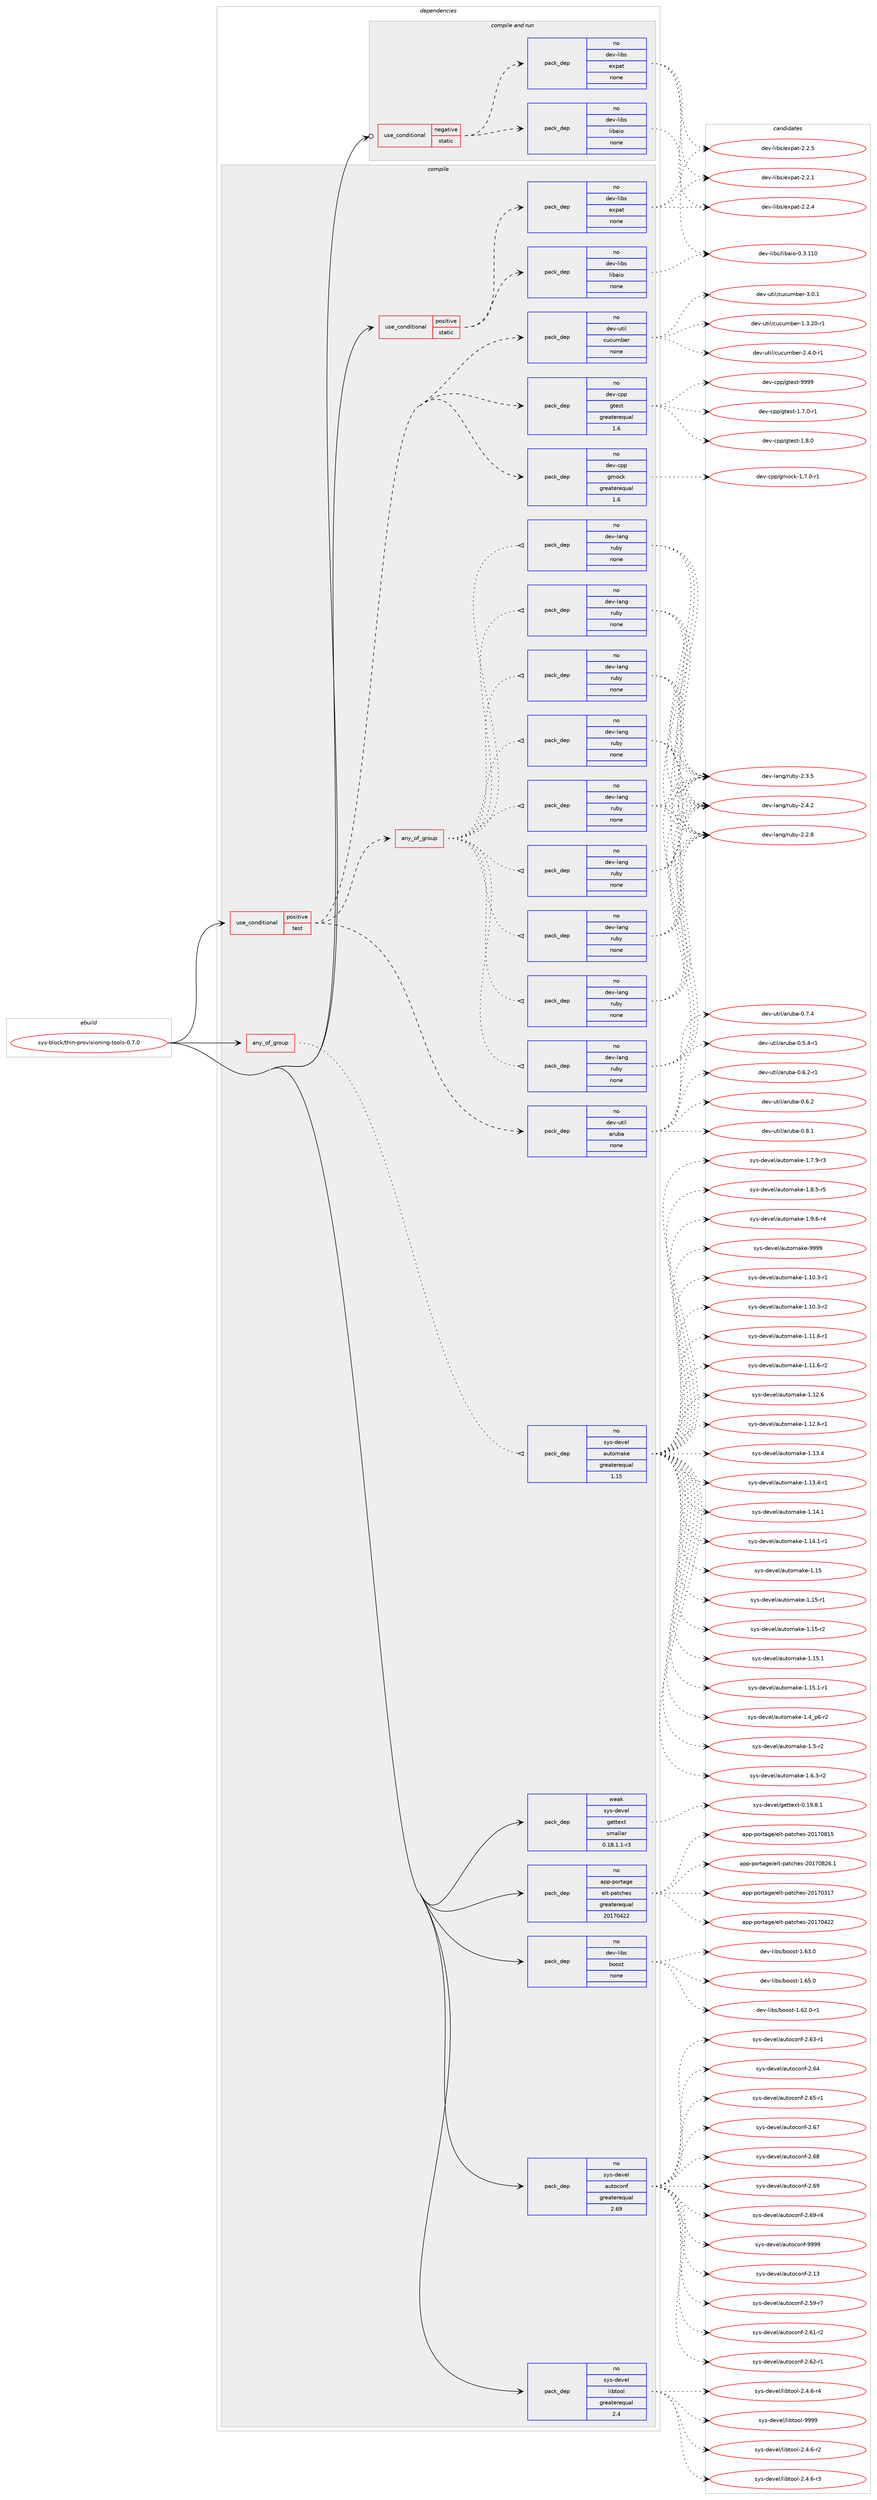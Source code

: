 digraph prolog {

# *************
# Graph options
# *************

newrank=true;
concentrate=true;
compound=true;
graph [rankdir=LR,fontname=Helvetica,fontsize=10,ranksep=1.5];#, ranksep=2.5, nodesep=0.2];
edge  [arrowhead=vee];
node  [fontname=Helvetica,fontsize=10];

# **********
# The ebuild
# **********

subgraph cluster_leftcol {
color=gray;
rank=same;
label=<<i>ebuild</i>>;
id [label="sys-block/thin-provisioning-tools-0.7.0", color=red, width=4, href="../sys-block/thin-provisioning-tools-0.7.0.svg"];
}

# ****************
# The dependencies
# ****************

subgraph cluster_midcol {
color=gray;
label=<<i>dependencies</i>>;
subgraph cluster_compile {
fillcolor="#eeeeee";
style=filled;
label=<<i>compile</i>>;
subgraph any8036 {
dependency476871 [label=<<TABLE BORDER="0" CELLBORDER="1" CELLSPACING="0" CELLPADDING="4"><TR><TD CELLPADDING="10">any_of_group</TD></TR></TABLE>>, shape=none, color=red];subgraph pack353736 {
dependency476872 [label=<<TABLE BORDER="0" CELLBORDER="1" CELLSPACING="0" CELLPADDING="4" WIDTH="220"><TR><TD ROWSPAN="6" CELLPADDING="30">pack_dep</TD></TR><TR><TD WIDTH="110">no</TD></TR><TR><TD>sys-devel</TD></TR><TR><TD>automake</TD></TR><TR><TD>greaterequal</TD></TR><TR><TD>1.15</TD></TR></TABLE>>, shape=none, color=blue];
}
dependency476871:e -> dependency476872:w [weight=20,style="dotted",arrowhead="oinv"];
}
id:e -> dependency476871:w [weight=20,style="solid",arrowhead="vee"];
subgraph cond114824 {
dependency476873 [label=<<TABLE BORDER="0" CELLBORDER="1" CELLSPACING="0" CELLPADDING="4"><TR><TD ROWSPAN="3" CELLPADDING="10">use_conditional</TD></TR><TR><TD>positive</TD></TR><TR><TD>static</TD></TR></TABLE>>, shape=none, color=red];
subgraph pack353737 {
dependency476874 [label=<<TABLE BORDER="0" CELLBORDER="1" CELLSPACING="0" CELLPADDING="4" WIDTH="220"><TR><TD ROWSPAN="6" CELLPADDING="30">pack_dep</TD></TR><TR><TD WIDTH="110">no</TD></TR><TR><TD>dev-libs</TD></TR><TR><TD>expat</TD></TR><TR><TD>none</TD></TR><TR><TD></TD></TR></TABLE>>, shape=none, color=blue];
}
dependency476873:e -> dependency476874:w [weight=20,style="dashed",arrowhead="vee"];
subgraph pack353738 {
dependency476875 [label=<<TABLE BORDER="0" CELLBORDER="1" CELLSPACING="0" CELLPADDING="4" WIDTH="220"><TR><TD ROWSPAN="6" CELLPADDING="30">pack_dep</TD></TR><TR><TD WIDTH="110">no</TD></TR><TR><TD>dev-libs</TD></TR><TR><TD>libaio</TD></TR><TR><TD>none</TD></TR><TR><TD></TD></TR></TABLE>>, shape=none, color=blue];
}
dependency476873:e -> dependency476875:w [weight=20,style="dashed",arrowhead="vee"];
}
id:e -> dependency476873:w [weight=20,style="solid",arrowhead="vee"];
subgraph cond114825 {
dependency476876 [label=<<TABLE BORDER="0" CELLBORDER="1" CELLSPACING="0" CELLPADDING="4"><TR><TD ROWSPAN="3" CELLPADDING="10">use_conditional</TD></TR><TR><TD>positive</TD></TR><TR><TD>test</TD></TR></TABLE>>, shape=none, color=red];
subgraph any8037 {
dependency476877 [label=<<TABLE BORDER="0" CELLBORDER="1" CELLSPACING="0" CELLPADDING="4"><TR><TD CELLPADDING="10">any_of_group</TD></TR></TABLE>>, shape=none, color=red];subgraph pack353739 {
dependency476878 [label=<<TABLE BORDER="0" CELLBORDER="1" CELLSPACING="0" CELLPADDING="4" WIDTH="220"><TR><TD ROWSPAN="6" CELLPADDING="30">pack_dep</TD></TR><TR><TD WIDTH="110">no</TD></TR><TR><TD>dev-lang</TD></TR><TR><TD>ruby</TD></TR><TR><TD>none</TD></TR><TR><TD></TD></TR></TABLE>>, shape=none, color=blue];
}
dependency476877:e -> dependency476878:w [weight=20,style="dotted",arrowhead="oinv"];
subgraph pack353740 {
dependency476879 [label=<<TABLE BORDER="0" CELLBORDER="1" CELLSPACING="0" CELLPADDING="4" WIDTH="220"><TR><TD ROWSPAN="6" CELLPADDING="30">pack_dep</TD></TR><TR><TD WIDTH="110">no</TD></TR><TR><TD>dev-lang</TD></TR><TR><TD>ruby</TD></TR><TR><TD>none</TD></TR><TR><TD></TD></TR></TABLE>>, shape=none, color=blue];
}
dependency476877:e -> dependency476879:w [weight=20,style="dotted",arrowhead="oinv"];
subgraph pack353741 {
dependency476880 [label=<<TABLE BORDER="0" CELLBORDER="1" CELLSPACING="0" CELLPADDING="4" WIDTH="220"><TR><TD ROWSPAN="6" CELLPADDING="30">pack_dep</TD></TR><TR><TD WIDTH="110">no</TD></TR><TR><TD>dev-lang</TD></TR><TR><TD>ruby</TD></TR><TR><TD>none</TD></TR><TR><TD></TD></TR></TABLE>>, shape=none, color=blue];
}
dependency476877:e -> dependency476880:w [weight=20,style="dotted",arrowhead="oinv"];
subgraph pack353742 {
dependency476881 [label=<<TABLE BORDER="0" CELLBORDER="1" CELLSPACING="0" CELLPADDING="4" WIDTH="220"><TR><TD ROWSPAN="6" CELLPADDING="30">pack_dep</TD></TR><TR><TD WIDTH="110">no</TD></TR><TR><TD>dev-lang</TD></TR><TR><TD>ruby</TD></TR><TR><TD>none</TD></TR><TR><TD></TD></TR></TABLE>>, shape=none, color=blue];
}
dependency476877:e -> dependency476881:w [weight=20,style="dotted",arrowhead="oinv"];
subgraph pack353743 {
dependency476882 [label=<<TABLE BORDER="0" CELLBORDER="1" CELLSPACING="0" CELLPADDING="4" WIDTH="220"><TR><TD ROWSPAN="6" CELLPADDING="30">pack_dep</TD></TR><TR><TD WIDTH="110">no</TD></TR><TR><TD>dev-lang</TD></TR><TR><TD>ruby</TD></TR><TR><TD>none</TD></TR><TR><TD></TD></TR></TABLE>>, shape=none, color=blue];
}
dependency476877:e -> dependency476882:w [weight=20,style="dotted",arrowhead="oinv"];
subgraph pack353744 {
dependency476883 [label=<<TABLE BORDER="0" CELLBORDER="1" CELLSPACING="0" CELLPADDING="4" WIDTH="220"><TR><TD ROWSPAN="6" CELLPADDING="30">pack_dep</TD></TR><TR><TD WIDTH="110">no</TD></TR><TR><TD>dev-lang</TD></TR><TR><TD>ruby</TD></TR><TR><TD>none</TD></TR><TR><TD></TD></TR></TABLE>>, shape=none, color=blue];
}
dependency476877:e -> dependency476883:w [weight=20,style="dotted",arrowhead="oinv"];
subgraph pack353745 {
dependency476884 [label=<<TABLE BORDER="0" CELLBORDER="1" CELLSPACING="0" CELLPADDING="4" WIDTH="220"><TR><TD ROWSPAN="6" CELLPADDING="30">pack_dep</TD></TR><TR><TD WIDTH="110">no</TD></TR><TR><TD>dev-lang</TD></TR><TR><TD>ruby</TD></TR><TR><TD>none</TD></TR><TR><TD></TD></TR></TABLE>>, shape=none, color=blue];
}
dependency476877:e -> dependency476884:w [weight=20,style="dotted",arrowhead="oinv"];
subgraph pack353746 {
dependency476885 [label=<<TABLE BORDER="0" CELLBORDER="1" CELLSPACING="0" CELLPADDING="4" WIDTH="220"><TR><TD ROWSPAN="6" CELLPADDING="30">pack_dep</TD></TR><TR><TD WIDTH="110">no</TD></TR><TR><TD>dev-lang</TD></TR><TR><TD>ruby</TD></TR><TR><TD>none</TD></TR><TR><TD></TD></TR></TABLE>>, shape=none, color=blue];
}
dependency476877:e -> dependency476885:w [weight=20,style="dotted",arrowhead="oinv"];
subgraph pack353747 {
dependency476886 [label=<<TABLE BORDER="0" CELLBORDER="1" CELLSPACING="0" CELLPADDING="4" WIDTH="220"><TR><TD ROWSPAN="6" CELLPADDING="30">pack_dep</TD></TR><TR><TD WIDTH="110">no</TD></TR><TR><TD>dev-lang</TD></TR><TR><TD>ruby</TD></TR><TR><TD>none</TD></TR><TR><TD></TD></TR></TABLE>>, shape=none, color=blue];
}
dependency476877:e -> dependency476886:w [weight=20,style="dotted",arrowhead="oinv"];
}
dependency476876:e -> dependency476877:w [weight=20,style="dashed",arrowhead="vee"];
subgraph pack353748 {
dependency476887 [label=<<TABLE BORDER="0" CELLBORDER="1" CELLSPACING="0" CELLPADDING="4" WIDTH="220"><TR><TD ROWSPAN="6" CELLPADDING="30">pack_dep</TD></TR><TR><TD WIDTH="110">no</TD></TR><TR><TD>dev-cpp</TD></TR><TR><TD>gmock</TD></TR><TR><TD>greaterequal</TD></TR><TR><TD>1.6</TD></TR></TABLE>>, shape=none, color=blue];
}
dependency476876:e -> dependency476887:w [weight=20,style="dashed",arrowhead="vee"];
subgraph pack353749 {
dependency476888 [label=<<TABLE BORDER="0" CELLBORDER="1" CELLSPACING="0" CELLPADDING="4" WIDTH="220"><TR><TD ROWSPAN="6" CELLPADDING="30">pack_dep</TD></TR><TR><TD WIDTH="110">no</TD></TR><TR><TD>dev-cpp</TD></TR><TR><TD>gtest</TD></TR><TR><TD>greaterequal</TD></TR><TR><TD>1.6</TD></TR></TABLE>>, shape=none, color=blue];
}
dependency476876:e -> dependency476888:w [weight=20,style="dashed",arrowhead="vee"];
subgraph pack353750 {
dependency476889 [label=<<TABLE BORDER="0" CELLBORDER="1" CELLSPACING="0" CELLPADDING="4" WIDTH="220"><TR><TD ROWSPAN="6" CELLPADDING="30">pack_dep</TD></TR><TR><TD WIDTH="110">no</TD></TR><TR><TD>dev-util</TD></TR><TR><TD>cucumber</TD></TR><TR><TD>none</TD></TR><TR><TD></TD></TR></TABLE>>, shape=none, color=blue];
}
dependency476876:e -> dependency476889:w [weight=20,style="dashed",arrowhead="vee"];
subgraph pack353751 {
dependency476890 [label=<<TABLE BORDER="0" CELLBORDER="1" CELLSPACING="0" CELLPADDING="4" WIDTH="220"><TR><TD ROWSPAN="6" CELLPADDING="30">pack_dep</TD></TR><TR><TD WIDTH="110">no</TD></TR><TR><TD>dev-util</TD></TR><TR><TD>aruba</TD></TR><TR><TD>none</TD></TR><TR><TD></TD></TR></TABLE>>, shape=none, color=blue];
}
dependency476876:e -> dependency476890:w [weight=20,style="dashed",arrowhead="vee"];
}
id:e -> dependency476876:w [weight=20,style="solid",arrowhead="vee"];
subgraph pack353752 {
dependency476891 [label=<<TABLE BORDER="0" CELLBORDER="1" CELLSPACING="0" CELLPADDING="4" WIDTH="220"><TR><TD ROWSPAN="6" CELLPADDING="30">pack_dep</TD></TR><TR><TD WIDTH="110">no</TD></TR><TR><TD>app-portage</TD></TR><TR><TD>elt-patches</TD></TR><TR><TD>greaterequal</TD></TR><TR><TD>20170422</TD></TR></TABLE>>, shape=none, color=blue];
}
id:e -> dependency476891:w [weight=20,style="solid",arrowhead="vee"];
subgraph pack353753 {
dependency476892 [label=<<TABLE BORDER="0" CELLBORDER="1" CELLSPACING="0" CELLPADDING="4" WIDTH="220"><TR><TD ROWSPAN="6" CELLPADDING="30">pack_dep</TD></TR><TR><TD WIDTH="110">no</TD></TR><TR><TD>dev-libs</TD></TR><TR><TD>boost</TD></TR><TR><TD>none</TD></TR><TR><TD></TD></TR></TABLE>>, shape=none, color=blue];
}
id:e -> dependency476892:w [weight=20,style="solid",arrowhead="vee"];
subgraph pack353754 {
dependency476893 [label=<<TABLE BORDER="0" CELLBORDER="1" CELLSPACING="0" CELLPADDING="4" WIDTH="220"><TR><TD ROWSPAN="6" CELLPADDING="30">pack_dep</TD></TR><TR><TD WIDTH="110">no</TD></TR><TR><TD>sys-devel</TD></TR><TR><TD>autoconf</TD></TR><TR><TD>greaterequal</TD></TR><TR><TD>2.69</TD></TR></TABLE>>, shape=none, color=blue];
}
id:e -> dependency476893:w [weight=20,style="solid",arrowhead="vee"];
subgraph pack353755 {
dependency476894 [label=<<TABLE BORDER="0" CELLBORDER="1" CELLSPACING="0" CELLPADDING="4" WIDTH="220"><TR><TD ROWSPAN="6" CELLPADDING="30">pack_dep</TD></TR><TR><TD WIDTH="110">no</TD></TR><TR><TD>sys-devel</TD></TR><TR><TD>libtool</TD></TR><TR><TD>greaterequal</TD></TR><TR><TD>2.4</TD></TR></TABLE>>, shape=none, color=blue];
}
id:e -> dependency476894:w [weight=20,style="solid",arrowhead="vee"];
subgraph pack353756 {
dependency476895 [label=<<TABLE BORDER="0" CELLBORDER="1" CELLSPACING="0" CELLPADDING="4" WIDTH="220"><TR><TD ROWSPAN="6" CELLPADDING="30">pack_dep</TD></TR><TR><TD WIDTH="110">weak</TD></TR><TR><TD>sys-devel</TD></TR><TR><TD>gettext</TD></TR><TR><TD>smaller</TD></TR><TR><TD>0.18.1.1-r3</TD></TR></TABLE>>, shape=none, color=blue];
}
id:e -> dependency476895:w [weight=20,style="solid",arrowhead="vee"];
}
subgraph cluster_compileandrun {
fillcolor="#eeeeee";
style=filled;
label=<<i>compile and run</i>>;
subgraph cond114826 {
dependency476896 [label=<<TABLE BORDER="0" CELLBORDER="1" CELLSPACING="0" CELLPADDING="4"><TR><TD ROWSPAN="3" CELLPADDING="10">use_conditional</TD></TR><TR><TD>negative</TD></TR><TR><TD>static</TD></TR></TABLE>>, shape=none, color=red];
subgraph pack353757 {
dependency476897 [label=<<TABLE BORDER="0" CELLBORDER="1" CELLSPACING="0" CELLPADDING="4" WIDTH="220"><TR><TD ROWSPAN="6" CELLPADDING="30">pack_dep</TD></TR><TR><TD WIDTH="110">no</TD></TR><TR><TD>dev-libs</TD></TR><TR><TD>expat</TD></TR><TR><TD>none</TD></TR><TR><TD></TD></TR></TABLE>>, shape=none, color=blue];
}
dependency476896:e -> dependency476897:w [weight=20,style="dashed",arrowhead="vee"];
subgraph pack353758 {
dependency476898 [label=<<TABLE BORDER="0" CELLBORDER="1" CELLSPACING="0" CELLPADDING="4" WIDTH="220"><TR><TD ROWSPAN="6" CELLPADDING="30">pack_dep</TD></TR><TR><TD WIDTH="110">no</TD></TR><TR><TD>dev-libs</TD></TR><TR><TD>libaio</TD></TR><TR><TD>none</TD></TR><TR><TD></TD></TR></TABLE>>, shape=none, color=blue];
}
dependency476896:e -> dependency476898:w [weight=20,style="dashed",arrowhead="vee"];
}
id:e -> dependency476896:w [weight=20,style="solid",arrowhead="odotvee"];
}
subgraph cluster_run {
fillcolor="#eeeeee";
style=filled;
label=<<i>run</i>>;
}
}

# **************
# The candidates
# **************

subgraph cluster_choices {
rank=same;
color=gray;
label=<<i>candidates</i>>;

subgraph choice353736 {
color=black;
nodesep=1;
choice11512111545100101118101108479711711611110997107101454946494846514511449 [label="sys-devel/automake-1.10.3-r1", color=red, width=4,href="../sys-devel/automake-1.10.3-r1.svg"];
choice11512111545100101118101108479711711611110997107101454946494846514511450 [label="sys-devel/automake-1.10.3-r2", color=red, width=4,href="../sys-devel/automake-1.10.3-r2.svg"];
choice11512111545100101118101108479711711611110997107101454946494946544511449 [label="sys-devel/automake-1.11.6-r1", color=red, width=4,href="../sys-devel/automake-1.11.6-r1.svg"];
choice11512111545100101118101108479711711611110997107101454946494946544511450 [label="sys-devel/automake-1.11.6-r2", color=red, width=4,href="../sys-devel/automake-1.11.6-r2.svg"];
choice1151211154510010111810110847971171161111099710710145494649504654 [label="sys-devel/automake-1.12.6", color=red, width=4,href="../sys-devel/automake-1.12.6.svg"];
choice11512111545100101118101108479711711611110997107101454946495046544511449 [label="sys-devel/automake-1.12.6-r1", color=red, width=4,href="../sys-devel/automake-1.12.6-r1.svg"];
choice1151211154510010111810110847971171161111099710710145494649514652 [label="sys-devel/automake-1.13.4", color=red, width=4,href="../sys-devel/automake-1.13.4.svg"];
choice11512111545100101118101108479711711611110997107101454946495146524511449 [label="sys-devel/automake-1.13.4-r1", color=red, width=4,href="../sys-devel/automake-1.13.4-r1.svg"];
choice1151211154510010111810110847971171161111099710710145494649524649 [label="sys-devel/automake-1.14.1", color=red, width=4,href="../sys-devel/automake-1.14.1.svg"];
choice11512111545100101118101108479711711611110997107101454946495246494511449 [label="sys-devel/automake-1.14.1-r1", color=red, width=4,href="../sys-devel/automake-1.14.1-r1.svg"];
choice115121115451001011181011084797117116111109971071014549464953 [label="sys-devel/automake-1.15", color=red, width=4,href="../sys-devel/automake-1.15.svg"];
choice1151211154510010111810110847971171161111099710710145494649534511449 [label="sys-devel/automake-1.15-r1", color=red, width=4,href="../sys-devel/automake-1.15-r1.svg"];
choice1151211154510010111810110847971171161111099710710145494649534511450 [label="sys-devel/automake-1.15-r2", color=red, width=4,href="../sys-devel/automake-1.15-r2.svg"];
choice1151211154510010111810110847971171161111099710710145494649534649 [label="sys-devel/automake-1.15.1", color=red, width=4,href="../sys-devel/automake-1.15.1.svg"];
choice11512111545100101118101108479711711611110997107101454946495346494511449 [label="sys-devel/automake-1.15.1-r1", color=red, width=4,href="../sys-devel/automake-1.15.1-r1.svg"];
choice115121115451001011181011084797117116111109971071014549465295112544511450 [label="sys-devel/automake-1.4_p6-r2", color=red, width=4,href="../sys-devel/automake-1.4_p6-r2.svg"];
choice11512111545100101118101108479711711611110997107101454946534511450 [label="sys-devel/automake-1.5-r2", color=red, width=4,href="../sys-devel/automake-1.5-r2.svg"];
choice115121115451001011181011084797117116111109971071014549465446514511450 [label="sys-devel/automake-1.6.3-r2", color=red, width=4,href="../sys-devel/automake-1.6.3-r2.svg"];
choice115121115451001011181011084797117116111109971071014549465546574511451 [label="sys-devel/automake-1.7.9-r3", color=red, width=4,href="../sys-devel/automake-1.7.9-r3.svg"];
choice115121115451001011181011084797117116111109971071014549465646534511453 [label="sys-devel/automake-1.8.5-r5", color=red, width=4,href="../sys-devel/automake-1.8.5-r5.svg"];
choice115121115451001011181011084797117116111109971071014549465746544511452 [label="sys-devel/automake-1.9.6-r4", color=red, width=4,href="../sys-devel/automake-1.9.6-r4.svg"];
choice115121115451001011181011084797117116111109971071014557575757 [label="sys-devel/automake-9999", color=red, width=4,href="../sys-devel/automake-9999.svg"];
dependency476872:e -> choice11512111545100101118101108479711711611110997107101454946494846514511449:w [style=dotted,weight="100"];
dependency476872:e -> choice11512111545100101118101108479711711611110997107101454946494846514511450:w [style=dotted,weight="100"];
dependency476872:e -> choice11512111545100101118101108479711711611110997107101454946494946544511449:w [style=dotted,weight="100"];
dependency476872:e -> choice11512111545100101118101108479711711611110997107101454946494946544511450:w [style=dotted,weight="100"];
dependency476872:e -> choice1151211154510010111810110847971171161111099710710145494649504654:w [style=dotted,weight="100"];
dependency476872:e -> choice11512111545100101118101108479711711611110997107101454946495046544511449:w [style=dotted,weight="100"];
dependency476872:e -> choice1151211154510010111810110847971171161111099710710145494649514652:w [style=dotted,weight="100"];
dependency476872:e -> choice11512111545100101118101108479711711611110997107101454946495146524511449:w [style=dotted,weight="100"];
dependency476872:e -> choice1151211154510010111810110847971171161111099710710145494649524649:w [style=dotted,weight="100"];
dependency476872:e -> choice11512111545100101118101108479711711611110997107101454946495246494511449:w [style=dotted,weight="100"];
dependency476872:e -> choice115121115451001011181011084797117116111109971071014549464953:w [style=dotted,weight="100"];
dependency476872:e -> choice1151211154510010111810110847971171161111099710710145494649534511449:w [style=dotted,weight="100"];
dependency476872:e -> choice1151211154510010111810110847971171161111099710710145494649534511450:w [style=dotted,weight="100"];
dependency476872:e -> choice1151211154510010111810110847971171161111099710710145494649534649:w [style=dotted,weight="100"];
dependency476872:e -> choice11512111545100101118101108479711711611110997107101454946495346494511449:w [style=dotted,weight="100"];
dependency476872:e -> choice115121115451001011181011084797117116111109971071014549465295112544511450:w [style=dotted,weight="100"];
dependency476872:e -> choice11512111545100101118101108479711711611110997107101454946534511450:w [style=dotted,weight="100"];
dependency476872:e -> choice115121115451001011181011084797117116111109971071014549465446514511450:w [style=dotted,weight="100"];
dependency476872:e -> choice115121115451001011181011084797117116111109971071014549465546574511451:w [style=dotted,weight="100"];
dependency476872:e -> choice115121115451001011181011084797117116111109971071014549465646534511453:w [style=dotted,weight="100"];
dependency476872:e -> choice115121115451001011181011084797117116111109971071014549465746544511452:w [style=dotted,weight="100"];
dependency476872:e -> choice115121115451001011181011084797117116111109971071014557575757:w [style=dotted,weight="100"];
}
subgraph choice353737 {
color=black;
nodesep=1;
choice10010111845108105981154710112011297116455046504649 [label="dev-libs/expat-2.2.1", color=red, width=4,href="../dev-libs/expat-2.2.1.svg"];
choice10010111845108105981154710112011297116455046504652 [label="dev-libs/expat-2.2.4", color=red, width=4,href="../dev-libs/expat-2.2.4.svg"];
choice10010111845108105981154710112011297116455046504653 [label="dev-libs/expat-2.2.5", color=red, width=4,href="../dev-libs/expat-2.2.5.svg"];
dependency476874:e -> choice10010111845108105981154710112011297116455046504649:w [style=dotted,weight="100"];
dependency476874:e -> choice10010111845108105981154710112011297116455046504652:w [style=dotted,weight="100"];
dependency476874:e -> choice10010111845108105981154710112011297116455046504653:w [style=dotted,weight="100"];
}
subgraph choice353738 {
color=black;
nodesep=1;
choice10010111845108105981154710810598971051114548465146494948 [label="dev-libs/libaio-0.3.110", color=red, width=4,href="../dev-libs/libaio-0.3.110.svg"];
dependency476875:e -> choice10010111845108105981154710810598971051114548465146494948:w [style=dotted,weight="100"];
}
subgraph choice353739 {
color=black;
nodesep=1;
choice10010111845108971101034711411798121455046504656 [label="dev-lang/ruby-2.2.8", color=red, width=4,href="../dev-lang/ruby-2.2.8.svg"];
choice10010111845108971101034711411798121455046514653 [label="dev-lang/ruby-2.3.5", color=red, width=4,href="../dev-lang/ruby-2.3.5.svg"];
choice10010111845108971101034711411798121455046524650 [label="dev-lang/ruby-2.4.2", color=red, width=4,href="../dev-lang/ruby-2.4.2.svg"];
dependency476878:e -> choice10010111845108971101034711411798121455046504656:w [style=dotted,weight="100"];
dependency476878:e -> choice10010111845108971101034711411798121455046514653:w [style=dotted,weight="100"];
dependency476878:e -> choice10010111845108971101034711411798121455046524650:w [style=dotted,weight="100"];
}
subgraph choice353740 {
color=black;
nodesep=1;
choice10010111845108971101034711411798121455046504656 [label="dev-lang/ruby-2.2.8", color=red, width=4,href="../dev-lang/ruby-2.2.8.svg"];
choice10010111845108971101034711411798121455046514653 [label="dev-lang/ruby-2.3.5", color=red, width=4,href="../dev-lang/ruby-2.3.5.svg"];
choice10010111845108971101034711411798121455046524650 [label="dev-lang/ruby-2.4.2", color=red, width=4,href="../dev-lang/ruby-2.4.2.svg"];
dependency476879:e -> choice10010111845108971101034711411798121455046504656:w [style=dotted,weight="100"];
dependency476879:e -> choice10010111845108971101034711411798121455046514653:w [style=dotted,weight="100"];
dependency476879:e -> choice10010111845108971101034711411798121455046524650:w [style=dotted,weight="100"];
}
subgraph choice353741 {
color=black;
nodesep=1;
choice10010111845108971101034711411798121455046504656 [label="dev-lang/ruby-2.2.8", color=red, width=4,href="../dev-lang/ruby-2.2.8.svg"];
choice10010111845108971101034711411798121455046514653 [label="dev-lang/ruby-2.3.5", color=red, width=4,href="../dev-lang/ruby-2.3.5.svg"];
choice10010111845108971101034711411798121455046524650 [label="dev-lang/ruby-2.4.2", color=red, width=4,href="../dev-lang/ruby-2.4.2.svg"];
dependency476880:e -> choice10010111845108971101034711411798121455046504656:w [style=dotted,weight="100"];
dependency476880:e -> choice10010111845108971101034711411798121455046514653:w [style=dotted,weight="100"];
dependency476880:e -> choice10010111845108971101034711411798121455046524650:w [style=dotted,weight="100"];
}
subgraph choice353742 {
color=black;
nodesep=1;
choice10010111845108971101034711411798121455046504656 [label="dev-lang/ruby-2.2.8", color=red, width=4,href="../dev-lang/ruby-2.2.8.svg"];
choice10010111845108971101034711411798121455046514653 [label="dev-lang/ruby-2.3.5", color=red, width=4,href="../dev-lang/ruby-2.3.5.svg"];
choice10010111845108971101034711411798121455046524650 [label="dev-lang/ruby-2.4.2", color=red, width=4,href="../dev-lang/ruby-2.4.2.svg"];
dependency476881:e -> choice10010111845108971101034711411798121455046504656:w [style=dotted,weight="100"];
dependency476881:e -> choice10010111845108971101034711411798121455046514653:w [style=dotted,weight="100"];
dependency476881:e -> choice10010111845108971101034711411798121455046524650:w [style=dotted,weight="100"];
}
subgraph choice353743 {
color=black;
nodesep=1;
choice10010111845108971101034711411798121455046504656 [label="dev-lang/ruby-2.2.8", color=red, width=4,href="../dev-lang/ruby-2.2.8.svg"];
choice10010111845108971101034711411798121455046514653 [label="dev-lang/ruby-2.3.5", color=red, width=4,href="../dev-lang/ruby-2.3.5.svg"];
choice10010111845108971101034711411798121455046524650 [label="dev-lang/ruby-2.4.2", color=red, width=4,href="../dev-lang/ruby-2.4.2.svg"];
dependency476882:e -> choice10010111845108971101034711411798121455046504656:w [style=dotted,weight="100"];
dependency476882:e -> choice10010111845108971101034711411798121455046514653:w [style=dotted,weight="100"];
dependency476882:e -> choice10010111845108971101034711411798121455046524650:w [style=dotted,weight="100"];
}
subgraph choice353744 {
color=black;
nodesep=1;
choice10010111845108971101034711411798121455046504656 [label="dev-lang/ruby-2.2.8", color=red, width=4,href="../dev-lang/ruby-2.2.8.svg"];
choice10010111845108971101034711411798121455046514653 [label="dev-lang/ruby-2.3.5", color=red, width=4,href="../dev-lang/ruby-2.3.5.svg"];
choice10010111845108971101034711411798121455046524650 [label="dev-lang/ruby-2.4.2", color=red, width=4,href="../dev-lang/ruby-2.4.2.svg"];
dependency476883:e -> choice10010111845108971101034711411798121455046504656:w [style=dotted,weight="100"];
dependency476883:e -> choice10010111845108971101034711411798121455046514653:w [style=dotted,weight="100"];
dependency476883:e -> choice10010111845108971101034711411798121455046524650:w [style=dotted,weight="100"];
}
subgraph choice353745 {
color=black;
nodesep=1;
choice10010111845108971101034711411798121455046504656 [label="dev-lang/ruby-2.2.8", color=red, width=4,href="../dev-lang/ruby-2.2.8.svg"];
choice10010111845108971101034711411798121455046514653 [label="dev-lang/ruby-2.3.5", color=red, width=4,href="../dev-lang/ruby-2.3.5.svg"];
choice10010111845108971101034711411798121455046524650 [label="dev-lang/ruby-2.4.2", color=red, width=4,href="../dev-lang/ruby-2.4.2.svg"];
dependency476884:e -> choice10010111845108971101034711411798121455046504656:w [style=dotted,weight="100"];
dependency476884:e -> choice10010111845108971101034711411798121455046514653:w [style=dotted,weight="100"];
dependency476884:e -> choice10010111845108971101034711411798121455046524650:w [style=dotted,weight="100"];
}
subgraph choice353746 {
color=black;
nodesep=1;
choice10010111845108971101034711411798121455046504656 [label="dev-lang/ruby-2.2.8", color=red, width=4,href="../dev-lang/ruby-2.2.8.svg"];
choice10010111845108971101034711411798121455046514653 [label="dev-lang/ruby-2.3.5", color=red, width=4,href="../dev-lang/ruby-2.3.5.svg"];
choice10010111845108971101034711411798121455046524650 [label="dev-lang/ruby-2.4.2", color=red, width=4,href="../dev-lang/ruby-2.4.2.svg"];
dependency476885:e -> choice10010111845108971101034711411798121455046504656:w [style=dotted,weight="100"];
dependency476885:e -> choice10010111845108971101034711411798121455046514653:w [style=dotted,weight="100"];
dependency476885:e -> choice10010111845108971101034711411798121455046524650:w [style=dotted,weight="100"];
}
subgraph choice353747 {
color=black;
nodesep=1;
choice10010111845108971101034711411798121455046504656 [label="dev-lang/ruby-2.2.8", color=red, width=4,href="../dev-lang/ruby-2.2.8.svg"];
choice10010111845108971101034711411798121455046514653 [label="dev-lang/ruby-2.3.5", color=red, width=4,href="../dev-lang/ruby-2.3.5.svg"];
choice10010111845108971101034711411798121455046524650 [label="dev-lang/ruby-2.4.2", color=red, width=4,href="../dev-lang/ruby-2.4.2.svg"];
dependency476886:e -> choice10010111845108971101034711411798121455046504656:w [style=dotted,weight="100"];
dependency476886:e -> choice10010111845108971101034711411798121455046514653:w [style=dotted,weight="100"];
dependency476886:e -> choice10010111845108971101034711411798121455046524650:w [style=dotted,weight="100"];
}
subgraph choice353748 {
color=black;
nodesep=1;
choice100101118459911211247103109111991074549465546484511449 [label="dev-cpp/gmock-1.7.0-r1", color=red, width=4,href="../dev-cpp/gmock-1.7.0-r1.svg"];
dependency476887:e -> choice100101118459911211247103109111991074549465546484511449:w [style=dotted,weight="100"];
}
subgraph choice353749 {
color=black;
nodesep=1;
choice1001011184599112112471031161011151164549465546484511449 [label="dev-cpp/gtest-1.7.0-r1", color=red, width=4,href="../dev-cpp/gtest-1.7.0-r1.svg"];
choice100101118459911211247103116101115116454946564648 [label="dev-cpp/gtest-1.8.0", color=red, width=4,href="../dev-cpp/gtest-1.8.0.svg"];
choice1001011184599112112471031161011151164557575757 [label="dev-cpp/gtest-9999", color=red, width=4,href="../dev-cpp/gtest-9999.svg"];
dependency476888:e -> choice1001011184599112112471031161011151164549465546484511449:w [style=dotted,weight="100"];
dependency476888:e -> choice100101118459911211247103116101115116454946564648:w [style=dotted,weight="100"];
dependency476888:e -> choice1001011184599112112471031161011151164557575757:w [style=dotted,weight="100"];
}
subgraph choice353750 {
color=black;
nodesep=1;
choice1001011184511711610510847991179911710998101114454946514650484511449 [label="dev-util/cucumber-1.3.20-r1", color=red, width=4,href="../dev-util/cucumber-1.3.20-r1.svg"];
choice10010111845117116105108479911799117109981011144550465246484511449 [label="dev-util/cucumber-2.4.0-r1", color=red, width=4,href="../dev-util/cucumber-2.4.0-r1.svg"];
choice1001011184511711610510847991179911710998101114455146484649 [label="dev-util/cucumber-3.0.1", color=red, width=4,href="../dev-util/cucumber-3.0.1.svg"];
dependency476889:e -> choice1001011184511711610510847991179911710998101114454946514650484511449:w [style=dotted,weight="100"];
dependency476889:e -> choice10010111845117116105108479911799117109981011144550465246484511449:w [style=dotted,weight="100"];
dependency476889:e -> choice1001011184511711610510847991179911710998101114455146484649:w [style=dotted,weight="100"];
}
subgraph choice353751 {
color=black;
nodesep=1;
choice10010111845117116105108479711411798974548465346524511449 [label="dev-util/aruba-0.5.4-r1", color=red, width=4,href="../dev-util/aruba-0.5.4-r1.svg"];
choice1001011184511711610510847971141179897454846544650 [label="dev-util/aruba-0.6.2", color=red, width=4,href="../dev-util/aruba-0.6.2.svg"];
choice10010111845117116105108479711411798974548465446504511449 [label="dev-util/aruba-0.6.2-r1", color=red, width=4,href="../dev-util/aruba-0.6.2-r1.svg"];
choice1001011184511711610510847971141179897454846554652 [label="dev-util/aruba-0.7.4", color=red, width=4,href="../dev-util/aruba-0.7.4.svg"];
choice1001011184511711610510847971141179897454846564649 [label="dev-util/aruba-0.8.1", color=red, width=4,href="../dev-util/aruba-0.8.1.svg"];
dependency476890:e -> choice10010111845117116105108479711411798974548465346524511449:w [style=dotted,weight="100"];
dependency476890:e -> choice1001011184511711610510847971141179897454846544650:w [style=dotted,weight="100"];
dependency476890:e -> choice10010111845117116105108479711411798974548465446504511449:w [style=dotted,weight="100"];
dependency476890:e -> choice1001011184511711610510847971141179897454846554652:w [style=dotted,weight="100"];
dependency476890:e -> choice1001011184511711610510847971141179897454846564649:w [style=dotted,weight="100"];
}
subgraph choice353752 {
color=black;
nodesep=1;
choice97112112451121111141169710310147101108116451129711699104101115455048495548514955 [label="app-portage/elt-patches-20170317", color=red, width=4,href="../app-portage/elt-patches-20170317.svg"];
choice97112112451121111141169710310147101108116451129711699104101115455048495548525050 [label="app-portage/elt-patches-20170422", color=red, width=4,href="../app-portage/elt-patches-20170422.svg"];
choice97112112451121111141169710310147101108116451129711699104101115455048495548564953 [label="app-portage/elt-patches-20170815", color=red, width=4,href="../app-portage/elt-patches-20170815.svg"];
choice971121124511211111411697103101471011081164511297116991041011154550484955485650544649 [label="app-portage/elt-patches-20170826.1", color=red, width=4,href="../app-portage/elt-patches-20170826.1.svg"];
dependency476891:e -> choice97112112451121111141169710310147101108116451129711699104101115455048495548514955:w [style=dotted,weight="100"];
dependency476891:e -> choice97112112451121111141169710310147101108116451129711699104101115455048495548525050:w [style=dotted,weight="100"];
dependency476891:e -> choice97112112451121111141169710310147101108116451129711699104101115455048495548564953:w [style=dotted,weight="100"];
dependency476891:e -> choice971121124511211111411697103101471011081164511297116991041011154550484955485650544649:w [style=dotted,weight="100"];
}
subgraph choice353753 {
color=black;
nodesep=1;
choice10010111845108105981154798111111115116454946545046484511449 [label="dev-libs/boost-1.62.0-r1", color=red, width=4,href="../dev-libs/boost-1.62.0-r1.svg"];
choice1001011184510810598115479811111111511645494654514648 [label="dev-libs/boost-1.63.0", color=red, width=4,href="../dev-libs/boost-1.63.0.svg"];
choice1001011184510810598115479811111111511645494654534648 [label="dev-libs/boost-1.65.0", color=red, width=4,href="../dev-libs/boost-1.65.0.svg"];
dependency476892:e -> choice10010111845108105981154798111111115116454946545046484511449:w [style=dotted,weight="100"];
dependency476892:e -> choice1001011184510810598115479811111111511645494654514648:w [style=dotted,weight="100"];
dependency476892:e -> choice1001011184510810598115479811111111511645494654534648:w [style=dotted,weight="100"];
}
subgraph choice353754 {
color=black;
nodesep=1;
choice115121115451001011181011084797117116111991111101024550464951 [label="sys-devel/autoconf-2.13", color=red, width=4,href="../sys-devel/autoconf-2.13.svg"];
choice1151211154510010111810110847971171161119911111010245504653574511455 [label="sys-devel/autoconf-2.59-r7", color=red, width=4,href="../sys-devel/autoconf-2.59-r7.svg"];
choice1151211154510010111810110847971171161119911111010245504654494511450 [label="sys-devel/autoconf-2.61-r2", color=red, width=4,href="../sys-devel/autoconf-2.61-r2.svg"];
choice1151211154510010111810110847971171161119911111010245504654504511449 [label="sys-devel/autoconf-2.62-r1", color=red, width=4,href="../sys-devel/autoconf-2.62-r1.svg"];
choice1151211154510010111810110847971171161119911111010245504654514511449 [label="sys-devel/autoconf-2.63-r1", color=red, width=4,href="../sys-devel/autoconf-2.63-r1.svg"];
choice115121115451001011181011084797117116111991111101024550465452 [label="sys-devel/autoconf-2.64", color=red, width=4,href="../sys-devel/autoconf-2.64.svg"];
choice1151211154510010111810110847971171161119911111010245504654534511449 [label="sys-devel/autoconf-2.65-r1", color=red, width=4,href="../sys-devel/autoconf-2.65-r1.svg"];
choice115121115451001011181011084797117116111991111101024550465455 [label="sys-devel/autoconf-2.67", color=red, width=4,href="../sys-devel/autoconf-2.67.svg"];
choice115121115451001011181011084797117116111991111101024550465456 [label="sys-devel/autoconf-2.68", color=red, width=4,href="../sys-devel/autoconf-2.68.svg"];
choice115121115451001011181011084797117116111991111101024550465457 [label="sys-devel/autoconf-2.69", color=red, width=4,href="../sys-devel/autoconf-2.69.svg"];
choice1151211154510010111810110847971171161119911111010245504654574511452 [label="sys-devel/autoconf-2.69-r4", color=red, width=4,href="../sys-devel/autoconf-2.69-r4.svg"];
choice115121115451001011181011084797117116111991111101024557575757 [label="sys-devel/autoconf-9999", color=red, width=4,href="../sys-devel/autoconf-9999.svg"];
dependency476893:e -> choice115121115451001011181011084797117116111991111101024550464951:w [style=dotted,weight="100"];
dependency476893:e -> choice1151211154510010111810110847971171161119911111010245504653574511455:w [style=dotted,weight="100"];
dependency476893:e -> choice1151211154510010111810110847971171161119911111010245504654494511450:w [style=dotted,weight="100"];
dependency476893:e -> choice1151211154510010111810110847971171161119911111010245504654504511449:w [style=dotted,weight="100"];
dependency476893:e -> choice1151211154510010111810110847971171161119911111010245504654514511449:w [style=dotted,weight="100"];
dependency476893:e -> choice115121115451001011181011084797117116111991111101024550465452:w [style=dotted,weight="100"];
dependency476893:e -> choice1151211154510010111810110847971171161119911111010245504654534511449:w [style=dotted,weight="100"];
dependency476893:e -> choice115121115451001011181011084797117116111991111101024550465455:w [style=dotted,weight="100"];
dependency476893:e -> choice115121115451001011181011084797117116111991111101024550465456:w [style=dotted,weight="100"];
dependency476893:e -> choice115121115451001011181011084797117116111991111101024550465457:w [style=dotted,weight="100"];
dependency476893:e -> choice1151211154510010111810110847971171161119911111010245504654574511452:w [style=dotted,weight="100"];
dependency476893:e -> choice115121115451001011181011084797117116111991111101024557575757:w [style=dotted,weight="100"];
}
subgraph choice353755 {
color=black;
nodesep=1;
choice1151211154510010111810110847108105981161111111084550465246544511450 [label="sys-devel/libtool-2.4.6-r2", color=red, width=4,href="../sys-devel/libtool-2.4.6-r2.svg"];
choice1151211154510010111810110847108105981161111111084550465246544511451 [label="sys-devel/libtool-2.4.6-r3", color=red, width=4,href="../sys-devel/libtool-2.4.6-r3.svg"];
choice1151211154510010111810110847108105981161111111084550465246544511452 [label="sys-devel/libtool-2.4.6-r4", color=red, width=4,href="../sys-devel/libtool-2.4.6-r4.svg"];
choice1151211154510010111810110847108105981161111111084557575757 [label="sys-devel/libtool-9999", color=red, width=4,href="../sys-devel/libtool-9999.svg"];
dependency476894:e -> choice1151211154510010111810110847108105981161111111084550465246544511450:w [style=dotted,weight="100"];
dependency476894:e -> choice1151211154510010111810110847108105981161111111084550465246544511451:w [style=dotted,weight="100"];
dependency476894:e -> choice1151211154510010111810110847108105981161111111084550465246544511452:w [style=dotted,weight="100"];
dependency476894:e -> choice1151211154510010111810110847108105981161111111084557575757:w [style=dotted,weight="100"];
}
subgraph choice353756 {
color=black;
nodesep=1;
choice1151211154510010111810110847103101116116101120116454846495746564649 [label="sys-devel/gettext-0.19.8.1", color=red, width=4,href="../sys-devel/gettext-0.19.8.1.svg"];
dependency476895:e -> choice1151211154510010111810110847103101116116101120116454846495746564649:w [style=dotted,weight="100"];
}
subgraph choice353757 {
color=black;
nodesep=1;
choice10010111845108105981154710112011297116455046504649 [label="dev-libs/expat-2.2.1", color=red, width=4,href="../dev-libs/expat-2.2.1.svg"];
choice10010111845108105981154710112011297116455046504652 [label="dev-libs/expat-2.2.4", color=red, width=4,href="../dev-libs/expat-2.2.4.svg"];
choice10010111845108105981154710112011297116455046504653 [label="dev-libs/expat-2.2.5", color=red, width=4,href="../dev-libs/expat-2.2.5.svg"];
dependency476897:e -> choice10010111845108105981154710112011297116455046504649:w [style=dotted,weight="100"];
dependency476897:e -> choice10010111845108105981154710112011297116455046504652:w [style=dotted,weight="100"];
dependency476897:e -> choice10010111845108105981154710112011297116455046504653:w [style=dotted,weight="100"];
}
subgraph choice353758 {
color=black;
nodesep=1;
choice10010111845108105981154710810598971051114548465146494948 [label="dev-libs/libaio-0.3.110", color=red, width=4,href="../dev-libs/libaio-0.3.110.svg"];
dependency476898:e -> choice10010111845108105981154710810598971051114548465146494948:w [style=dotted,weight="100"];
}
}

}
